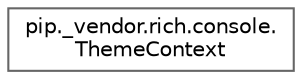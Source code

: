 digraph "Graphical Class Hierarchy"
{
 // LATEX_PDF_SIZE
  bgcolor="transparent";
  edge [fontname=Helvetica,fontsize=10,labelfontname=Helvetica,labelfontsize=10];
  node [fontname=Helvetica,fontsize=10,shape=box,height=0.2,width=0.4];
  rankdir="LR";
  Node0 [id="Node000000",label="pip._vendor.rich.console.\lThemeContext",height=0.2,width=0.4,color="grey40", fillcolor="white", style="filled",URL="$d4/da5/classpip_1_1__vendor_1_1rich_1_1console_1_1ThemeContext.html",tooltip=" "];
}
